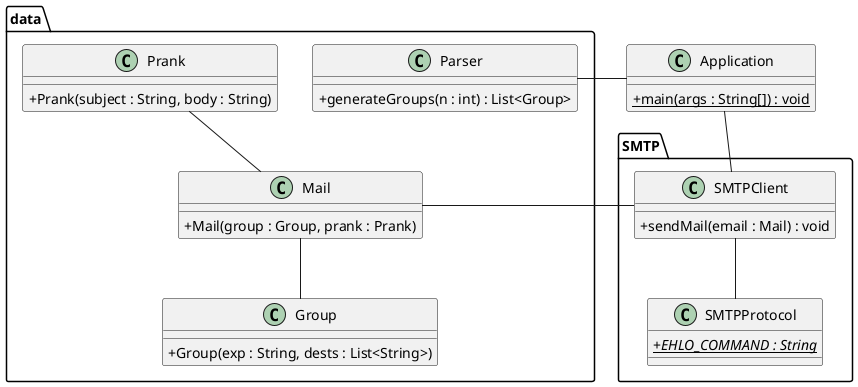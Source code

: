 @startuml

skinparam classAttributeIconSize 0

class Application {
    + {static} main(args : String[]) : void
}

package data {

    class Group {
        + Group(exp : String, dests : List<String>)
    }

    class Mail {
        + Mail(group : Group, prank : Prank)
    }

    class Parser {
        + generateGroups(n : int) : List<Group>
    }

    class Prank {
        + Prank(subject : String, body : String)
    }

    Mail -- Group
    Prank -- Mail
}

package SMTP {

    class SMTPClient {
        + sendMail(email : Mail) : void
    }

    class SMTPProtocol {
        + <i>{static} EHLO_COMMAND : String</i>
    }

    SMTPClient -- SMTPProtocol
    Mail - SMTPClient
}

Application - SMTPClient
Application - Parser

@end
